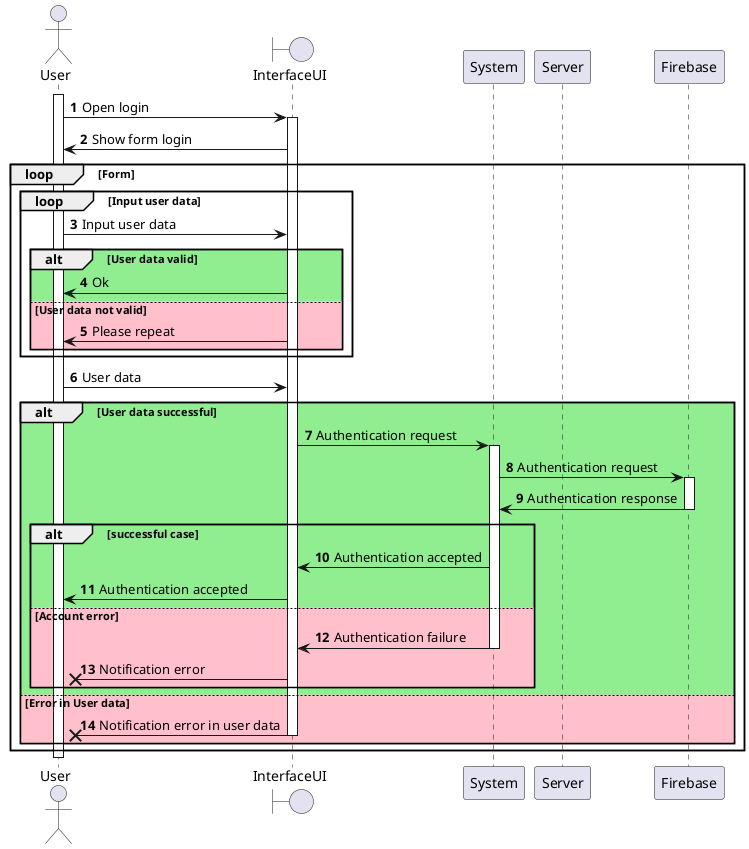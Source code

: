 @startuml
'https://plantuml.com/sequence-diagram

autonumber

actor User
boundary InterfaceUI
participant System
participant Server
participant Firebase

activate User
User -> InterfaceUI: Open login
activate InterfaceUI
User <- InterfaceUI: Show form login

loop Form
  loop Input user data
    User -> InterfaceUI: Input user data
    alt #LightGreen User data valid
      User <- InterfaceUI: Ok
    else #Pink User data not valid
      User <- InterfaceUI: Please repeat
    end
  end

  User -> InterfaceUI: User data

  alt #LightGreen User data successful
    InterfaceUI -> System: Authentication request
    activate System

    System -> Firebase: Authentication request

    activate Firebase
    System <- Firebase: Authentication response

    deactivate Firebase
    alt #LightGreen successful case
      InterfaceUI <- System: Authentication accepted
      User <- InterfaceUI: Authentication accepted
    else #Pink Account error
      InterfaceUI <- System: Authentication failure
      deactivate System
      User x<- InterfaceUI: Notification error
    end
  else #Pink Error in User data
    User x<- InterfaceUI: Notification error in user data
    deactivate InterfaceUI
  end

end



deactivate User

@enduml
